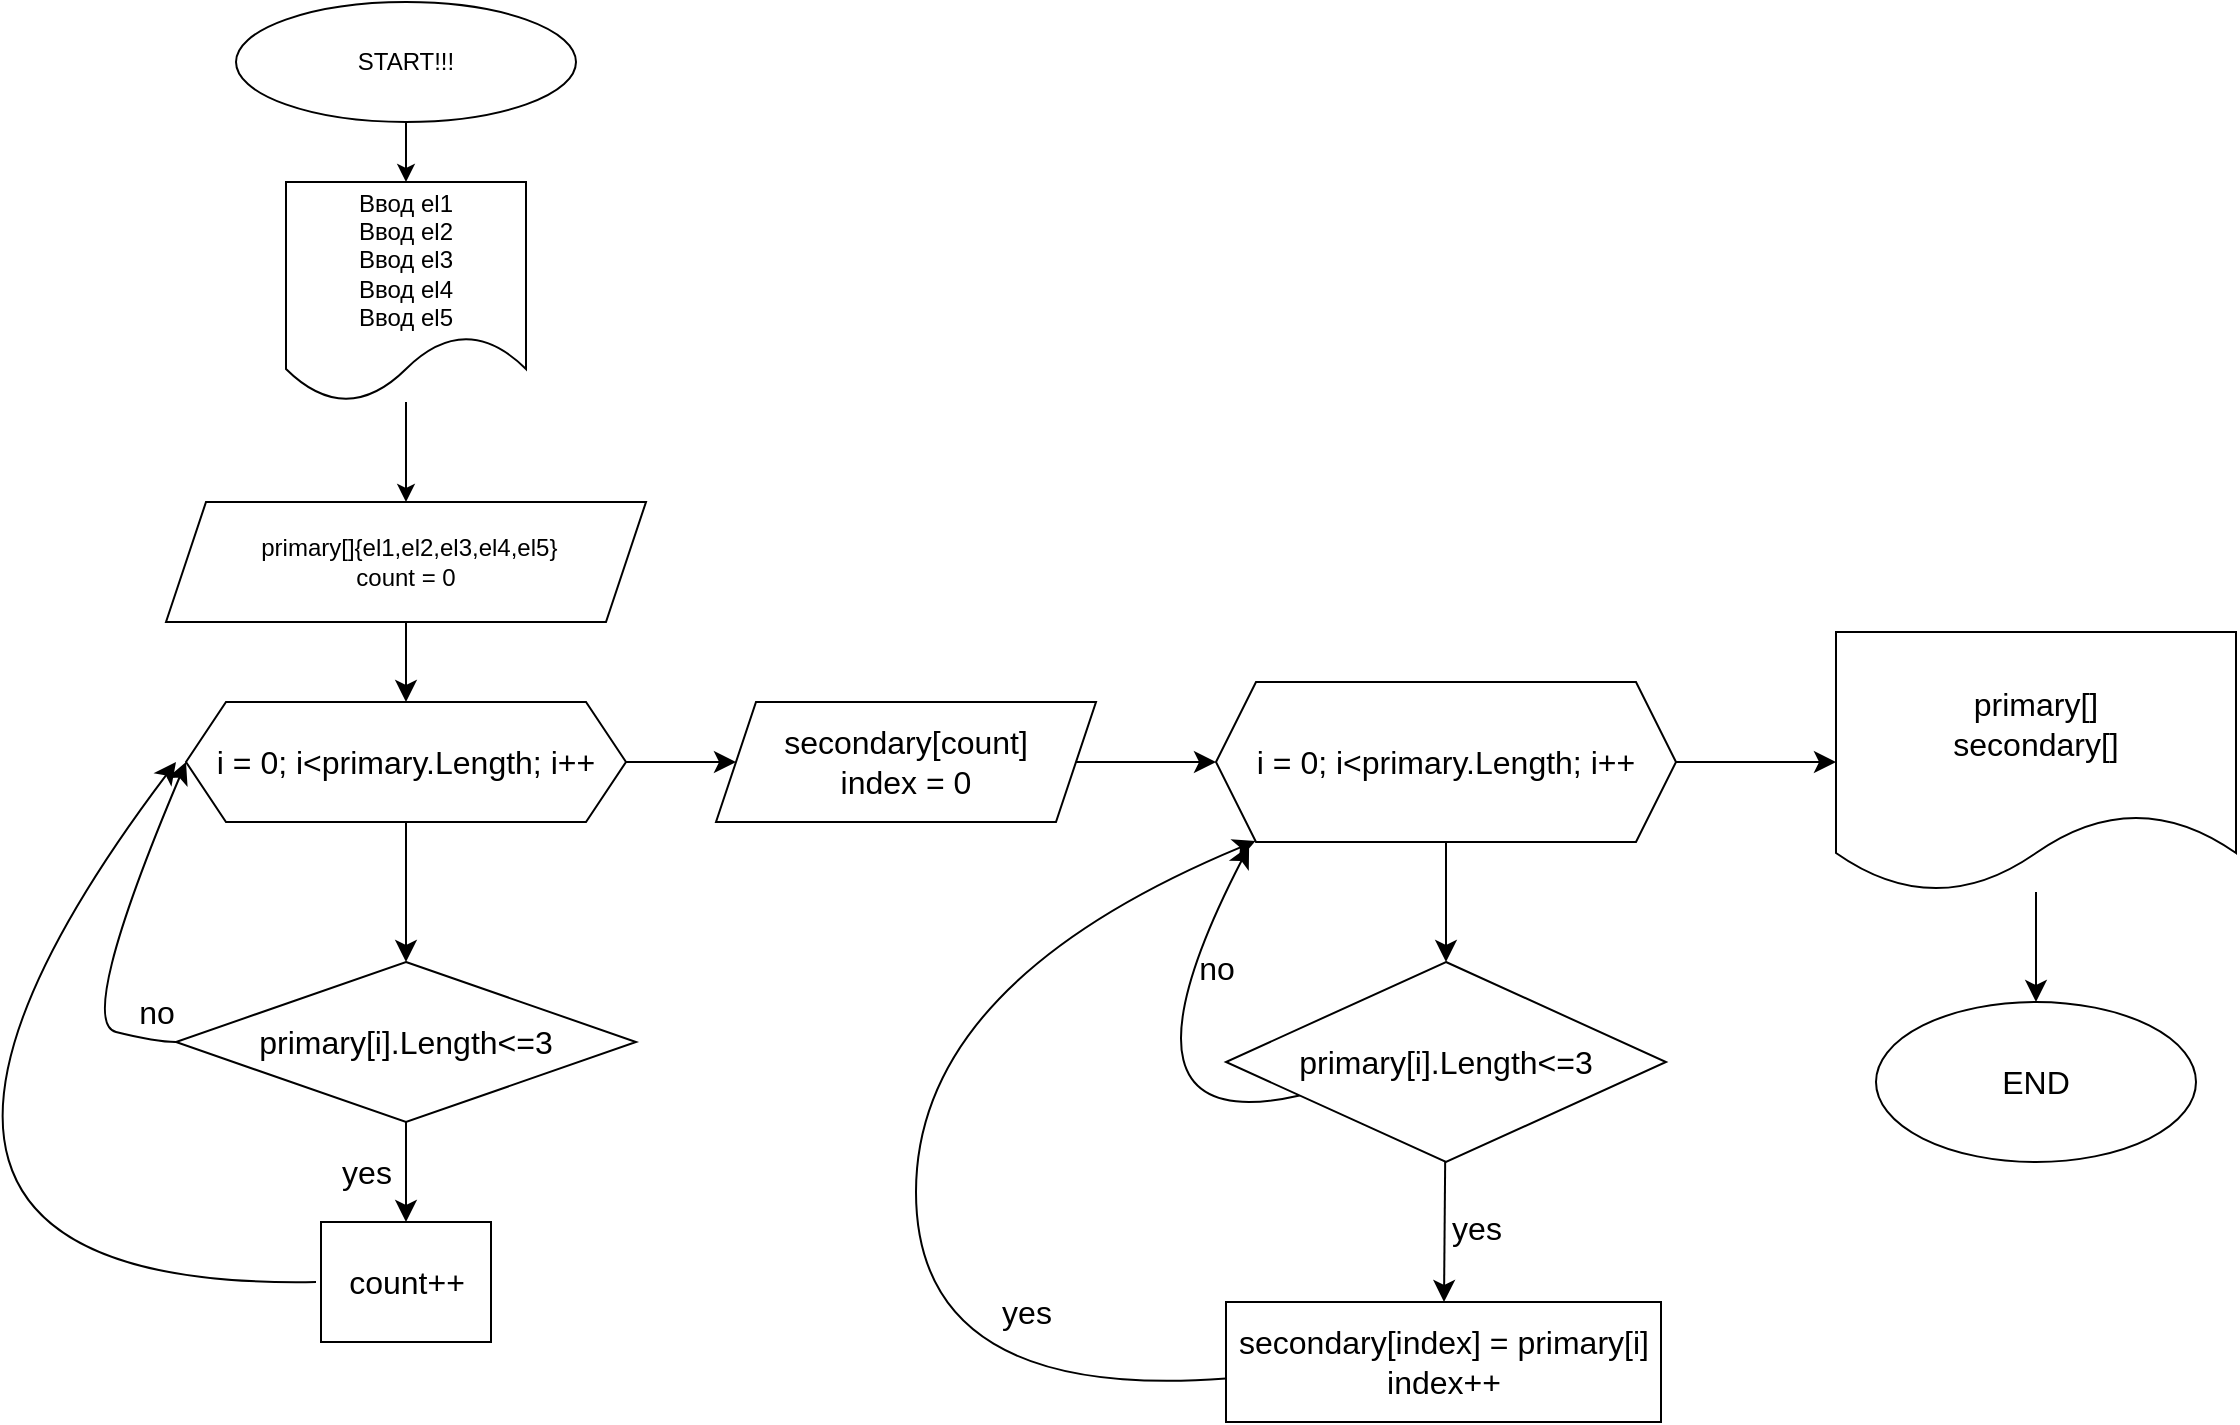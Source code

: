 <mxfile version="22.0.0" type="device">
  <diagram id="C5RBs43oDa-KdzZeNtuy" name="Page-1">
    <mxGraphModel dx="1155" dy="703" grid="1" gridSize="10" guides="1" tooltips="1" connect="1" arrows="1" fold="1" page="1" pageScale="1" pageWidth="827" pageHeight="1169" math="0" shadow="0">
      <root>
        <mxCell id="WIyWlLk6GJQsqaUBKTNV-0" />
        <mxCell id="WIyWlLk6GJQsqaUBKTNV-1" parent="WIyWlLk6GJQsqaUBKTNV-0" />
        <mxCell id="Ao3rH_xXCLcviRNf2sBv-5" value="" style="edgeStyle=orthogonalEdgeStyle;rounded=0;orthogonalLoop=1;jettySize=auto;html=1;" edge="1" parent="WIyWlLk6GJQsqaUBKTNV-1" source="Ao3rH_xXCLcviRNf2sBv-0" target="Ao3rH_xXCLcviRNf2sBv-4">
          <mxGeometry relative="1" as="geometry" />
        </mxCell>
        <mxCell id="Ao3rH_xXCLcviRNf2sBv-0" value="START!!!" style="ellipse;whiteSpace=wrap;html=1;" vertex="1" parent="WIyWlLk6GJQsqaUBKTNV-1">
          <mxGeometry x="290" y="200" width="170" height="60" as="geometry" />
        </mxCell>
        <mxCell id="Ao3rH_xXCLcviRNf2sBv-7" value="" style="edgeStyle=orthogonalEdgeStyle;rounded=0;orthogonalLoop=1;jettySize=auto;html=1;" edge="1" parent="WIyWlLk6GJQsqaUBKTNV-1" source="Ao3rH_xXCLcviRNf2sBv-4" target="Ao3rH_xXCLcviRNf2sBv-6">
          <mxGeometry relative="1" as="geometry" />
        </mxCell>
        <mxCell id="Ao3rH_xXCLcviRNf2sBv-4" value="Ввод el1&lt;br style=&quot;border-color: var(--border-color);&quot;&gt;Ввод el2&lt;br style=&quot;border-color: var(--border-color);&quot;&gt;Ввод el3&lt;br style=&quot;border-color: var(--border-color);&quot;&gt;Ввод el4&lt;br style=&quot;border-color: var(--border-color);&quot;&gt;Ввод el5" style="shape=document;whiteSpace=wrap;html=1;boundedLbl=1;" vertex="1" parent="WIyWlLk6GJQsqaUBKTNV-1">
          <mxGeometry x="315" y="290" width="120" height="110" as="geometry" />
        </mxCell>
        <mxCell id="Ao3rH_xXCLcviRNf2sBv-9" value="" style="edgeStyle=none;curved=1;rounded=0;orthogonalLoop=1;jettySize=auto;html=1;fontSize=12;startSize=8;endSize=8;" edge="1" parent="WIyWlLk6GJQsqaUBKTNV-1" source="Ao3rH_xXCLcviRNf2sBv-6" target="Ao3rH_xXCLcviRNf2sBv-8">
          <mxGeometry relative="1" as="geometry" />
        </mxCell>
        <mxCell id="Ao3rH_xXCLcviRNf2sBv-6" value="&amp;nbsp;primary[]{el1,el2,el3,el4,el5}&lt;br&gt;count = 0" style="shape=parallelogram;perimeter=parallelogramPerimeter;whiteSpace=wrap;html=1;fixedSize=1;" vertex="1" parent="WIyWlLk6GJQsqaUBKTNV-1">
          <mxGeometry x="255" y="450" width="240" height="60" as="geometry" />
        </mxCell>
        <mxCell id="Ao3rH_xXCLcviRNf2sBv-15" value="" style="edgeStyle=none;curved=1;rounded=0;orthogonalLoop=1;jettySize=auto;html=1;fontSize=12;startSize=8;endSize=8;" edge="1" parent="WIyWlLk6GJQsqaUBKTNV-1" source="Ao3rH_xXCLcviRNf2sBv-8" target="Ao3rH_xXCLcviRNf2sBv-14">
          <mxGeometry relative="1" as="geometry" />
        </mxCell>
        <mxCell id="Ao3rH_xXCLcviRNf2sBv-22" value="" style="edgeStyle=none;curved=1;rounded=0;orthogonalLoop=1;jettySize=auto;html=1;fontSize=12;startSize=8;endSize=8;" edge="1" parent="WIyWlLk6GJQsqaUBKTNV-1" source="Ao3rH_xXCLcviRNf2sBv-8" target="Ao3rH_xXCLcviRNf2sBv-21">
          <mxGeometry relative="1" as="geometry" />
        </mxCell>
        <mxCell id="Ao3rH_xXCLcviRNf2sBv-8" value="i = 0; i&amp;lt;primary.Length; i++" style="shape=hexagon;perimeter=hexagonPerimeter2;whiteSpace=wrap;html=1;fixedSize=1;fontSize=16;" vertex="1" parent="WIyWlLk6GJQsqaUBKTNV-1">
          <mxGeometry x="265" y="550" width="220" height="60" as="geometry" />
        </mxCell>
        <mxCell id="Ao3rH_xXCLcviRNf2sBv-13" value="" style="edgeStyle=none;curved=1;rounded=0;orthogonalLoop=1;jettySize=auto;html=1;fontSize=12;startSize=8;endSize=8;exitX=0.5;exitY=1;exitDx=0;exitDy=0;" edge="1" parent="WIyWlLk6GJQsqaUBKTNV-1" source="Ao3rH_xXCLcviRNf2sBv-14" target="Ao3rH_xXCLcviRNf2sBv-12">
          <mxGeometry relative="1" as="geometry">
            <mxPoint x="450" y="720" as="sourcePoint" />
          </mxGeometry>
        </mxCell>
        <mxCell id="Ao3rH_xXCLcviRNf2sBv-20" style="edgeStyle=none;curved=1;rounded=0;orthogonalLoop=1;jettySize=auto;html=1;fontSize=12;startSize=8;endSize=8;" edge="1" parent="WIyWlLk6GJQsqaUBKTNV-1">
          <mxGeometry relative="1" as="geometry">
            <mxPoint x="260" y="580" as="targetPoint" />
            <mxPoint x="330" y="840" as="sourcePoint" />
            <Array as="points">
              <mxPoint x="60" y="845" />
            </Array>
          </mxGeometry>
        </mxCell>
        <mxCell id="Ao3rH_xXCLcviRNf2sBv-12" value="count++" style="whiteSpace=wrap;html=1;fontSize=16;" vertex="1" parent="WIyWlLk6GJQsqaUBKTNV-1">
          <mxGeometry x="332.5" y="810" width="85" height="60" as="geometry" />
        </mxCell>
        <mxCell id="Ao3rH_xXCLcviRNf2sBv-18" style="edgeStyle=none;curved=1;rounded=0;orthogonalLoop=1;jettySize=auto;html=1;entryX=0;entryY=0.5;entryDx=0;entryDy=0;fontSize=12;startSize=8;endSize=8;" edge="1" parent="WIyWlLk6GJQsqaUBKTNV-1" source="Ao3rH_xXCLcviRNf2sBv-14" target="Ao3rH_xXCLcviRNf2sBv-8">
          <mxGeometry relative="1" as="geometry">
            <Array as="points">
              <mxPoint x="250" y="720" />
              <mxPoint x="210" y="710" />
            </Array>
          </mxGeometry>
        </mxCell>
        <mxCell id="Ao3rH_xXCLcviRNf2sBv-14" value="primary[i].Length&amp;lt;=3" style="rhombus;whiteSpace=wrap;html=1;fontSize=16;" vertex="1" parent="WIyWlLk6GJQsqaUBKTNV-1">
          <mxGeometry x="260" y="680" width="230" height="80" as="geometry" />
        </mxCell>
        <mxCell id="Ao3rH_xXCLcviRNf2sBv-16" value="yes" style="text;html=1;align=center;verticalAlign=middle;resizable=0;points=[];autosize=1;strokeColor=none;fillColor=none;fontSize=16;" vertex="1" parent="WIyWlLk6GJQsqaUBKTNV-1">
          <mxGeometry x="330" y="770" width="50" height="30" as="geometry" />
        </mxCell>
        <mxCell id="Ao3rH_xXCLcviRNf2sBv-19" value="no" style="text;html=1;align=center;verticalAlign=middle;resizable=0;points=[];autosize=1;strokeColor=none;fillColor=none;fontSize=16;" vertex="1" parent="WIyWlLk6GJQsqaUBKTNV-1">
          <mxGeometry x="230" y="690" width="40" height="30" as="geometry" />
        </mxCell>
        <mxCell id="Ao3rH_xXCLcviRNf2sBv-25" value="" style="edgeStyle=none;curved=1;rounded=0;orthogonalLoop=1;jettySize=auto;html=1;fontSize=12;startSize=8;endSize=8;" edge="1" parent="WIyWlLk6GJQsqaUBKTNV-1" source="Ao3rH_xXCLcviRNf2sBv-21" target="Ao3rH_xXCLcviRNf2sBv-24">
          <mxGeometry relative="1" as="geometry" />
        </mxCell>
        <mxCell id="Ao3rH_xXCLcviRNf2sBv-21" value="secondary[count]&lt;br&gt;index = 0" style="shape=parallelogram;perimeter=parallelogramPerimeter;whiteSpace=wrap;html=1;fixedSize=1;fontSize=16;" vertex="1" parent="WIyWlLk6GJQsqaUBKTNV-1">
          <mxGeometry x="530" y="550" width="190" height="60" as="geometry" />
        </mxCell>
        <mxCell id="Ao3rH_xXCLcviRNf2sBv-27" value="" style="edgeStyle=none;curved=1;rounded=0;orthogonalLoop=1;jettySize=auto;html=1;fontSize=12;startSize=8;endSize=8;" edge="1" parent="WIyWlLk6GJQsqaUBKTNV-1" source="Ao3rH_xXCLcviRNf2sBv-24" target="Ao3rH_xXCLcviRNf2sBv-26">
          <mxGeometry relative="1" as="geometry" />
        </mxCell>
        <mxCell id="Ao3rH_xXCLcviRNf2sBv-38" value="" style="edgeStyle=none;curved=1;rounded=0;orthogonalLoop=1;jettySize=auto;html=1;fontSize=12;startSize=8;endSize=8;" edge="1" parent="WIyWlLk6GJQsqaUBKTNV-1" source="Ao3rH_xXCLcviRNf2sBv-24" target="Ao3rH_xXCLcviRNf2sBv-37">
          <mxGeometry relative="1" as="geometry" />
        </mxCell>
        <mxCell id="Ao3rH_xXCLcviRNf2sBv-24" value="i = 0; i&amp;lt;primary.Length; i++" style="shape=hexagon;perimeter=hexagonPerimeter2;whiteSpace=wrap;html=1;fixedSize=1;fontSize=16;" vertex="1" parent="WIyWlLk6GJQsqaUBKTNV-1">
          <mxGeometry x="780" y="540" width="230" height="80" as="geometry" />
        </mxCell>
        <mxCell id="Ao3rH_xXCLcviRNf2sBv-28" style="edgeStyle=none;curved=1;rounded=0;orthogonalLoop=1;jettySize=auto;html=1;fontSize=12;startSize=8;endSize=8;entryX=0.072;entryY=1.025;entryDx=0;entryDy=0;entryPerimeter=0;" edge="1" parent="WIyWlLk6GJQsqaUBKTNV-1" source="Ao3rH_xXCLcviRNf2sBv-26" target="Ao3rH_xXCLcviRNf2sBv-24">
          <mxGeometry relative="1" as="geometry">
            <mxPoint x="700" y="730" as="targetPoint" />
            <Array as="points">
              <mxPoint x="720" y="770" />
            </Array>
          </mxGeometry>
        </mxCell>
        <mxCell id="Ao3rH_xXCLcviRNf2sBv-31" value="" style="edgeStyle=none;curved=1;rounded=0;orthogonalLoop=1;jettySize=auto;html=1;fontSize=12;startSize=8;endSize=8;" edge="1" parent="WIyWlLk6GJQsqaUBKTNV-1" source="Ao3rH_xXCLcviRNf2sBv-26" target="Ao3rH_xXCLcviRNf2sBv-30">
          <mxGeometry relative="1" as="geometry" />
        </mxCell>
        <mxCell id="Ao3rH_xXCLcviRNf2sBv-26" value="primary[i].Length&amp;lt;=3" style="rhombus;whiteSpace=wrap;html=1;fontSize=16;" vertex="1" parent="WIyWlLk6GJQsqaUBKTNV-1">
          <mxGeometry x="785" y="680" width="220" height="100" as="geometry" />
        </mxCell>
        <mxCell id="Ao3rH_xXCLcviRNf2sBv-29" value="no" style="text;html=1;align=center;verticalAlign=middle;resizable=0;points=[];autosize=1;strokeColor=none;fillColor=none;fontSize=16;" vertex="1" parent="WIyWlLk6GJQsqaUBKTNV-1">
          <mxGeometry x="760" y="668" width="40" height="30" as="geometry" />
        </mxCell>
        <mxCell id="Ao3rH_xXCLcviRNf2sBv-35" style="edgeStyle=none;curved=1;rounded=0;orthogonalLoop=1;jettySize=auto;html=1;fontSize=12;startSize=8;endSize=8;" edge="1" parent="WIyWlLk6GJQsqaUBKTNV-1" source="Ao3rH_xXCLcviRNf2sBv-30" target="Ao3rH_xXCLcviRNf2sBv-24">
          <mxGeometry relative="1" as="geometry">
            <mxPoint x="750" y="640" as="targetPoint" />
            <Array as="points">
              <mxPoint x="630" y="900" />
              <mxPoint x="630" y="690" />
            </Array>
          </mxGeometry>
        </mxCell>
        <mxCell id="Ao3rH_xXCLcviRNf2sBv-30" value="secondary[index] = primary[i]&lt;br&gt;index++" style="whiteSpace=wrap;html=1;fontSize=16;" vertex="1" parent="WIyWlLk6GJQsqaUBKTNV-1">
          <mxGeometry x="785" y="850" width="217.5" height="60" as="geometry" />
        </mxCell>
        <mxCell id="Ao3rH_xXCLcviRNf2sBv-34" value="yes" style="text;html=1;align=center;verticalAlign=middle;resizable=0;points=[];autosize=1;strokeColor=none;fillColor=none;fontSize=16;" vertex="1" parent="WIyWlLk6GJQsqaUBKTNV-1">
          <mxGeometry x="885" y="798" width="50" height="30" as="geometry" />
        </mxCell>
        <mxCell id="Ao3rH_xXCLcviRNf2sBv-36" value="yes" style="text;html=1;align=center;verticalAlign=middle;resizable=0;points=[];autosize=1;strokeColor=none;fillColor=none;fontSize=16;" vertex="1" parent="WIyWlLk6GJQsqaUBKTNV-1">
          <mxGeometry x="660" y="840" width="50" height="30" as="geometry" />
        </mxCell>
        <mxCell id="Ao3rH_xXCLcviRNf2sBv-40" value="" style="edgeStyle=none;curved=1;rounded=0;orthogonalLoop=1;jettySize=auto;html=1;fontSize=12;startSize=8;endSize=8;" edge="1" parent="WIyWlLk6GJQsqaUBKTNV-1" source="Ao3rH_xXCLcviRNf2sBv-37" target="Ao3rH_xXCLcviRNf2sBv-39">
          <mxGeometry relative="1" as="geometry" />
        </mxCell>
        <mxCell id="Ao3rH_xXCLcviRNf2sBv-37" value="primary[]&lt;br&gt;secondary[]" style="shape=document;whiteSpace=wrap;html=1;boundedLbl=1;fontSize=16;" vertex="1" parent="WIyWlLk6GJQsqaUBKTNV-1">
          <mxGeometry x="1090" y="515" width="200" height="130" as="geometry" />
        </mxCell>
        <mxCell id="Ao3rH_xXCLcviRNf2sBv-39" value="END" style="ellipse;whiteSpace=wrap;html=1;fontSize=16;" vertex="1" parent="WIyWlLk6GJQsqaUBKTNV-1">
          <mxGeometry x="1110" y="700" width="160" height="80" as="geometry" />
        </mxCell>
      </root>
    </mxGraphModel>
  </diagram>
</mxfile>
